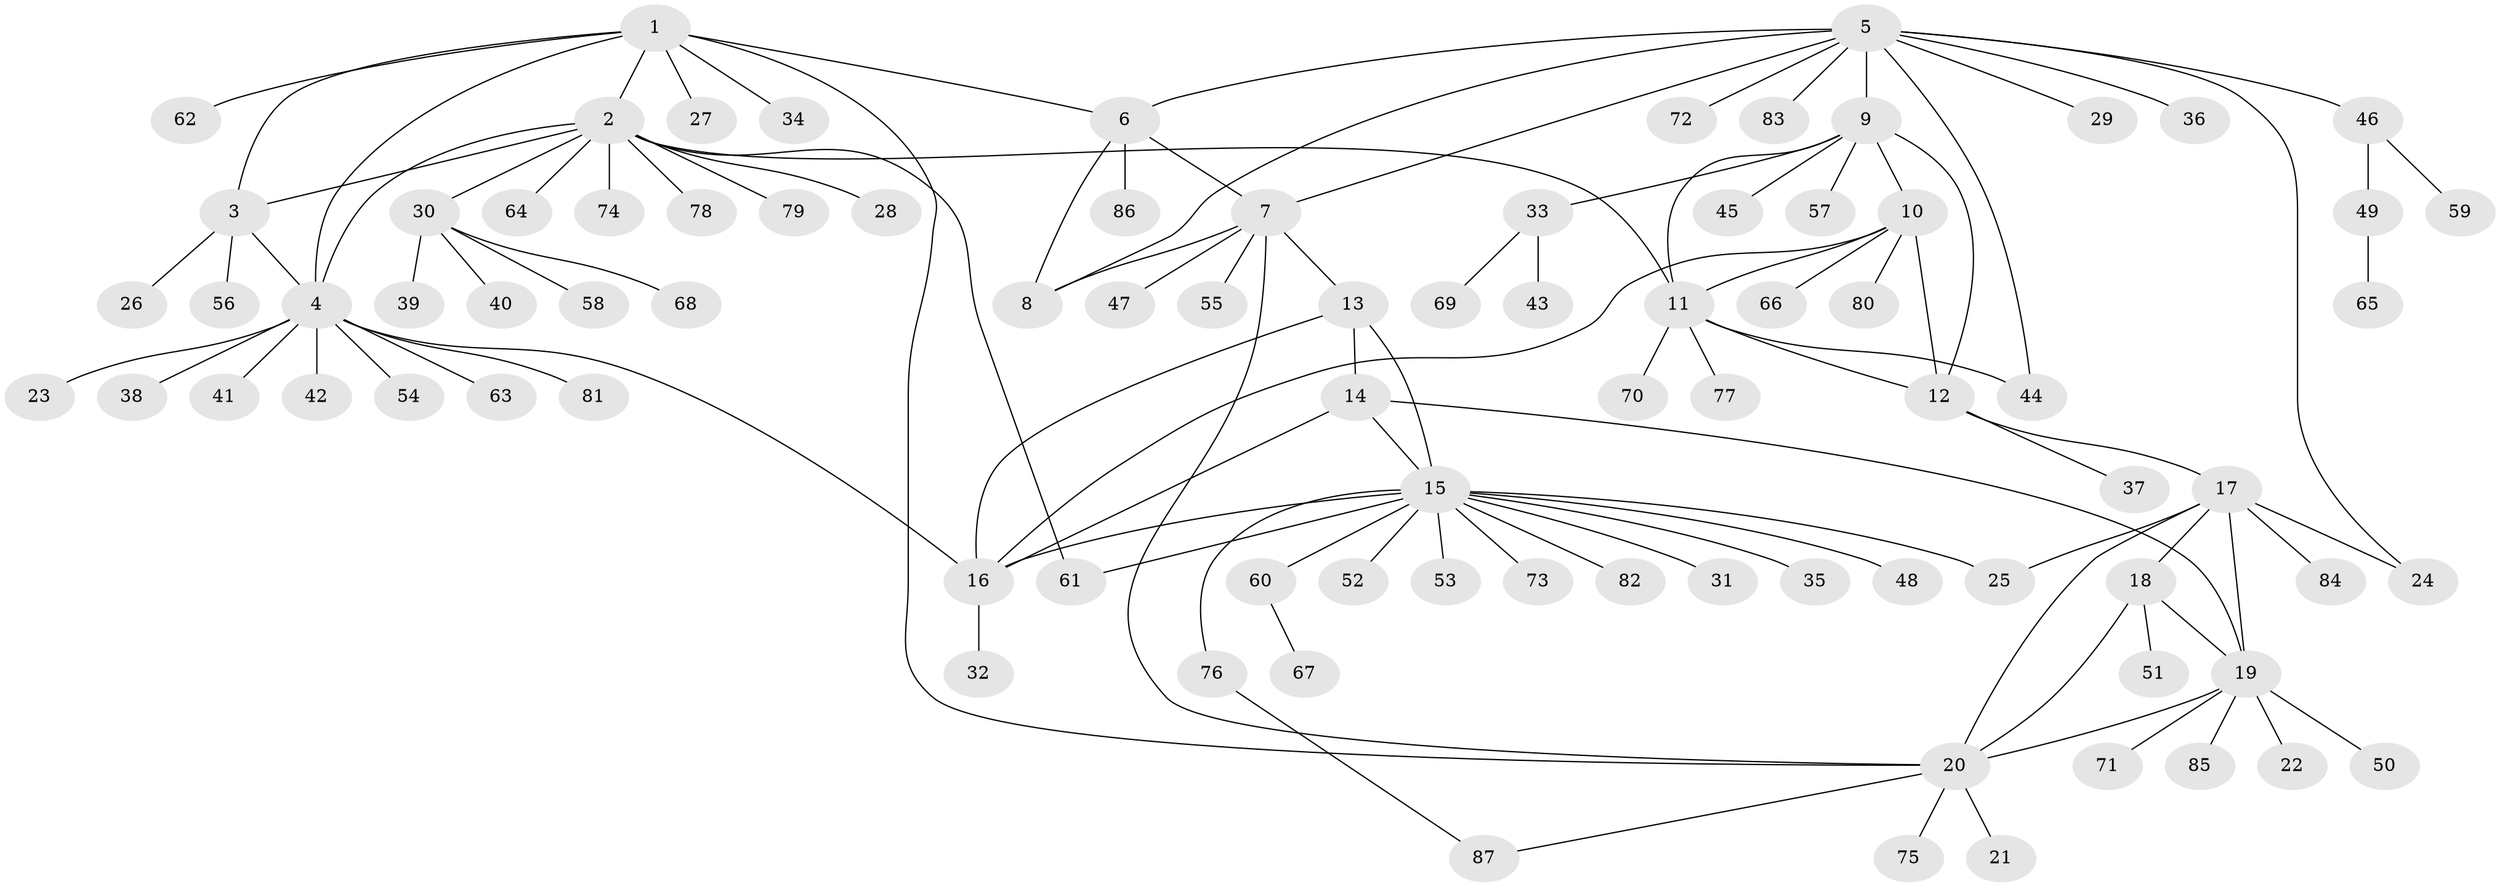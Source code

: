 // Generated by graph-tools (version 1.1) at 2025/37/03/09/25 02:37:31]
// undirected, 87 vertices, 112 edges
graph export_dot {
graph [start="1"]
  node [color=gray90,style=filled];
  1;
  2;
  3;
  4;
  5;
  6;
  7;
  8;
  9;
  10;
  11;
  12;
  13;
  14;
  15;
  16;
  17;
  18;
  19;
  20;
  21;
  22;
  23;
  24;
  25;
  26;
  27;
  28;
  29;
  30;
  31;
  32;
  33;
  34;
  35;
  36;
  37;
  38;
  39;
  40;
  41;
  42;
  43;
  44;
  45;
  46;
  47;
  48;
  49;
  50;
  51;
  52;
  53;
  54;
  55;
  56;
  57;
  58;
  59;
  60;
  61;
  62;
  63;
  64;
  65;
  66;
  67;
  68;
  69;
  70;
  71;
  72;
  73;
  74;
  75;
  76;
  77;
  78;
  79;
  80;
  81;
  82;
  83;
  84;
  85;
  86;
  87;
  1 -- 2;
  1 -- 3;
  1 -- 4;
  1 -- 6;
  1 -- 20;
  1 -- 27;
  1 -- 34;
  1 -- 62;
  2 -- 3;
  2 -- 4;
  2 -- 11;
  2 -- 28;
  2 -- 30;
  2 -- 61;
  2 -- 64;
  2 -- 74;
  2 -- 78;
  2 -- 79;
  3 -- 4;
  3 -- 26;
  3 -- 56;
  4 -- 16;
  4 -- 23;
  4 -- 38;
  4 -- 41;
  4 -- 42;
  4 -- 54;
  4 -- 63;
  4 -- 81;
  5 -- 6;
  5 -- 7;
  5 -- 8;
  5 -- 9;
  5 -- 24;
  5 -- 29;
  5 -- 36;
  5 -- 44;
  5 -- 46;
  5 -- 72;
  5 -- 83;
  6 -- 7;
  6 -- 8;
  6 -- 86;
  7 -- 8;
  7 -- 13;
  7 -- 20;
  7 -- 47;
  7 -- 55;
  9 -- 10;
  9 -- 11;
  9 -- 12;
  9 -- 33;
  9 -- 45;
  9 -- 57;
  10 -- 11;
  10 -- 12;
  10 -- 16;
  10 -- 66;
  10 -- 80;
  11 -- 12;
  11 -- 44;
  11 -- 70;
  11 -- 77;
  12 -- 17;
  12 -- 37;
  13 -- 14;
  13 -- 15;
  13 -- 16;
  14 -- 15;
  14 -- 16;
  14 -- 19;
  15 -- 16;
  15 -- 25;
  15 -- 31;
  15 -- 35;
  15 -- 48;
  15 -- 52;
  15 -- 53;
  15 -- 60;
  15 -- 61;
  15 -- 73;
  15 -- 76;
  15 -- 82;
  16 -- 32;
  17 -- 18;
  17 -- 19;
  17 -- 20;
  17 -- 24;
  17 -- 25;
  17 -- 84;
  18 -- 19;
  18 -- 20;
  18 -- 51;
  19 -- 20;
  19 -- 22;
  19 -- 50;
  19 -- 71;
  19 -- 85;
  20 -- 21;
  20 -- 75;
  20 -- 87;
  30 -- 39;
  30 -- 40;
  30 -- 58;
  30 -- 68;
  33 -- 43;
  33 -- 69;
  46 -- 49;
  46 -- 59;
  49 -- 65;
  60 -- 67;
  76 -- 87;
}
